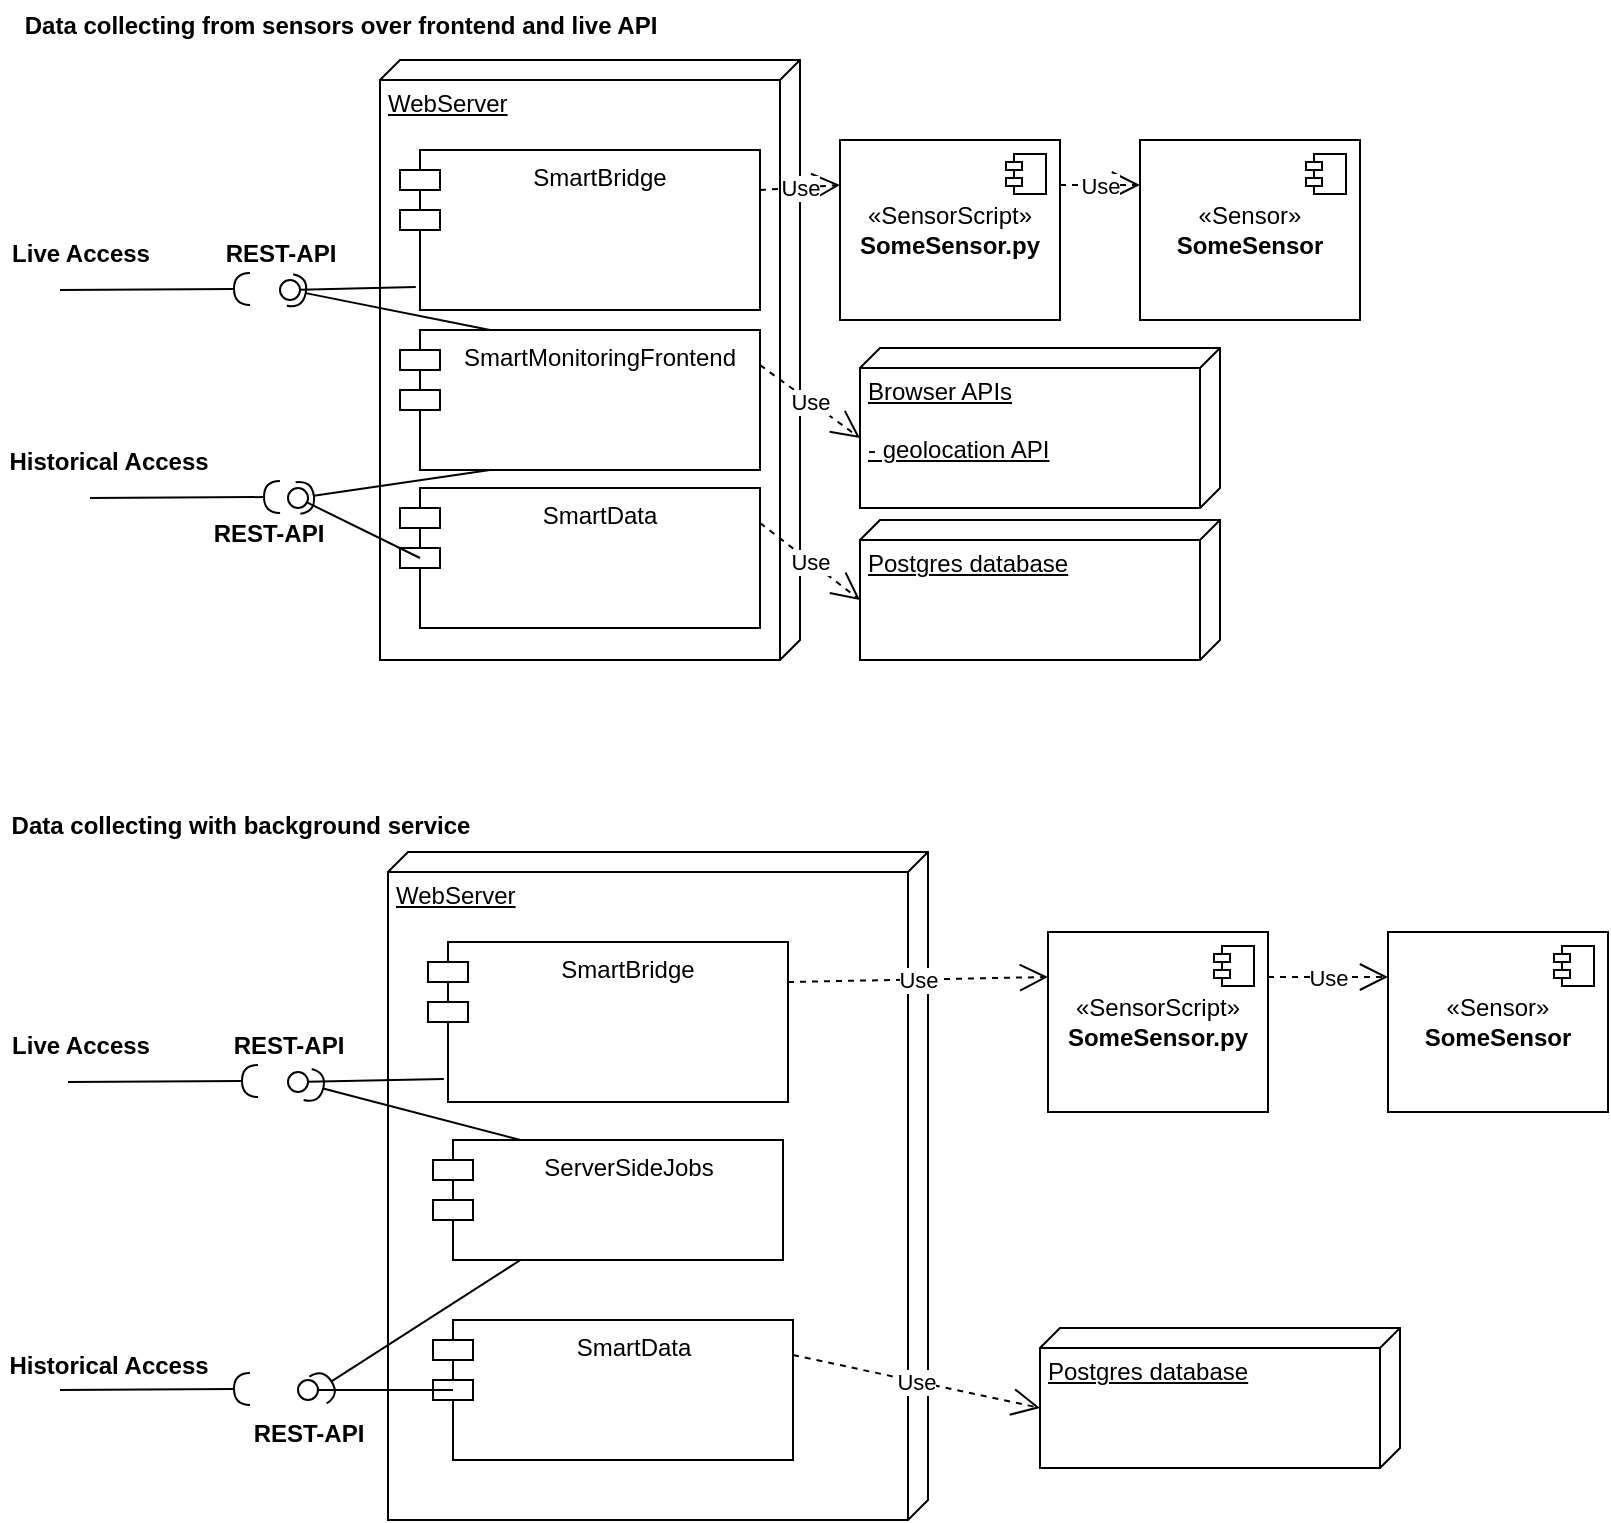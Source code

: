 <mxfile version="21.7.5" type="device">
  <diagram name="Seite-1" id="PgmqdzP3HbmkdX3xIRE-">
    <mxGraphModel dx="1036" dy="614" grid="1" gridSize="10" guides="1" tooltips="1" connect="1" arrows="1" fold="1" page="1" pageScale="1" pageWidth="827" pageHeight="1169" math="0" shadow="0">
      <root>
        <mxCell id="0" />
        <mxCell id="1" parent="0" />
        <mxCell id="LPqlqlBXjNiI8-WdypCB-1" value="«SensorScript»&lt;br&gt;&lt;b&gt;SomeSensor.py&lt;/b&gt;" style="html=1;dropTarget=0;whiteSpace=wrap;" parent="1" vertex="1">
          <mxGeometry x="430" y="80" width="110" height="90" as="geometry" />
        </mxCell>
        <mxCell id="LPqlqlBXjNiI8-WdypCB-2" value="" style="shape=module;jettyWidth=8;jettyHeight=4;" parent="LPqlqlBXjNiI8-WdypCB-1" vertex="1">
          <mxGeometry x="1" width="20" height="20" relative="1" as="geometry">
            <mxPoint x="-27" y="7" as="offset" />
          </mxGeometry>
        </mxCell>
        <mxCell id="LPqlqlBXjNiI8-WdypCB-3" value="WebServer" style="verticalAlign=top;align=left;spacingTop=8;spacingLeft=2;spacingRight=12;shape=cube;size=10;direction=south;fontStyle=4;html=1;whiteSpace=wrap;" parent="1" vertex="1">
          <mxGeometry x="200" y="40" width="210" height="300" as="geometry" />
        </mxCell>
        <mxCell id="LPqlqlBXjNiI8-WdypCB-4" value="SmartMonitoringFrontend" style="shape=module;align=left;spacingLeft=20;align=center;verticalAlign=top;whiteSpace=wrap;html=1;" parent="1" vertex="1">
          <mxGeometry x="210" y="175" width="180" height="70" as="geometry" />
        </mxCell>
        <mxCell id="LPqlqlBXjNiI8-WdypCB-5" value="SmartData" style="shape=module;align=left;spacingLeft=20;align=center;verticalAlign=top;whiteSpace=wrap;html=1;" parent="1" vertex="1">
          <mxGeometry x="210" y="254" width="180" height="70" as="geometry" />
        </mxCell>
        <mxCell id="LPqlqlBXjNiI8-WdypCB-6" value="Postgres database" style="verticalAlign=top;align=left;spacingTop=8;spacingLeft=2;spacingRight=12;shape=cube;size=10;direction=south;fontStyle=4;html=1;whiteSpace=wrap;" parent="1" vertex="1">
          <mxGeometry x="440" y="270" width="180" height="70" as="geometry" />
        </mxCell>
        <mxCell id="LPqlqlBXjNiI8-WdypCB-7" value="SmartBridge" style="shape=module;align=left;spacingLeft=20;align=center;verticalAlign=top;whiteSpace=wrap;html=1;" parent="1" vertex="1">
          <mxGeometry x="210" y="85" width="180" height="80" as="geometry" />
        </mxCell>
        <mxCell id="LPqlqlBXjNiI8-WdypCB-8" value="" style="rounded=0;orthogonalLoop=1;jettySize=auto;html=1;endArrow=none;endFill=0;sketch=0;sourcePerimeterSpacing=0;targetPerimeterSpacing=0;exitX=0.044;exitY=0.857;exitDx=0;exitDy=0;exitPerimeter=0;" parent="1" source="LPqlqlBXjNiI8-WdypCB-7" target="LPqlqlBXjNiI8-WdypCB-10" edge="1">
          <mxGeometry relative="1" as="geometry">
            <mxPoint x="500" y="475" as="sourcePoint" />
          </mxGeometry>
        </mxCell>
        <mxCell id="LPqlqlBXjNiI8-WdypCB-9" value="" style="rounded=0;orthogonalLoop=1;jettySize=auto;html=1;endArrow=halfCircle;endFill=0;entryX=0.5;entryY=0.5;endSize=6;strokeWidth=1;sketch=0;exitX=0.25;exitY=0;exitDx=0;exitDy=0;" parent="1" source="LPqlqlBXjNiI8-WdypCB-4" target="LPqlqlBXjNiI8-WdypCB-10" edge="1">
          <mxGeometry relative="1" as="geometry">
            <mxPoint x="670" y="430" as="sourcePoint" />
          </mxGeometry>
        </mxCell>
        <mxCell id="LPqlqlBXjNiI8-WdypCB-10" value="" style="ellipse;whiteSpace=wrap;html=1;align=center;aspect=fixed;resizable=0;points=[];outlineConnect=0;sketch=0;" parent="1" vertex="1">
          <mxGeometry x="150" y="150" width="10" height="10" as="geometry" />
        </mxCell>
        <mxCell id="LPqlqlBXjNiI8-WdypCB-11" value="«Sensor»&lt;br&gt;&lt;b&gt;SomeSensor&lt;/b&gt;" style="html=1;dropTarget=0;whiteSpace=wrap;" parent="1" vertex="1">
          <mxGeometry x="580" y="80" width="110" height="90" as="geometry" />
        </mxCell>
        <mxCell id="LPqlqlBXjNiI8-WdypCB-12" value="" style="shape=module;jettyWidth=8;jettyHeight=4;" parent="LPqlqlBXjNiI8-WdypCB-11" vertex="1">
          <mxGeometry x="1" width="20" height="20" relative="1" as="geometry">
            <mxPoint x="-27" y="7" as="offset" />
          </mxGeometry>
        </mxCell>
        <mxCell id="LPqlqlBXjNiI8-WdypCB-13" value="Use" style="endArrow=open;endSize=12;dashed=1;html=1;rounded=0;exitX=1;exitY=0.25;exitDx=0;exitDy=0;entryX=0;entryY=0.25;entryDx=0;entryDy=0;" parent="1" source="LPqlqlBXjNiI8-WdypCB-7" target="LPqlqlBXjNiI8-WdypCB-1" edge="1">
          <mxGeometry width="160" relative="1" as="geometry">
            <mxPoint x="330" y="270" as="sourcePoint" />
            <mxPoint x="490" y="270" as="targetPoint" />
          </mxGeometry>
        </mxCell>
        <mxCell id="LPqlqlBXjNiI8-WdypCB-14" value="Use" style="endArrow=open;endSize=12;dashed=1;html=1;rounded=0;exitX=1;exitY=0.25;exitDx=0;exitDy=0;entryX=0;entryY=0.25;entryDx=0;entryDy=0;" parent="1" source="LPqlqlBXjNiI8-WdypCB-1" target="LPqlqlBXjNiI8-WdypCB-11" edge="1">
          <mxGeometry width="160" relative="1" as="geometry">
            <mxPoint x="330" y="270" as="sourcePoint" />
            <mxPoint x="490" y="270" as="targetPoint" />
          </mxGeometry>
        </mxCell>
        <mxCell id="LPqlqlBXjNiI8-WdypCB-18" value="Use" style="endArrow=open;endSize=12;dashed=1;html=1;rounded=0;exitX=1;exitY=0.25;exitDx=0;exitDy=0;entryX=0;entryY=0;entryDx=40;entryDy=180;entryPerimeter=0;" parent="1" source="LPqlqlBXjNiI8-WdypCB-5" target="LPqlqlBXjNiI8-WdypCB-6" edge="1">
          <mxGeometry width="160" relative="1" as="geometry">
            <mxPoint x="330" y="370" as="sourcePoint" />
            <mxPoint x="490" y="370" as="targetPoint" />
          </mxGeometry>
        </mxCell>
        <mxCell id="LPqlqlBXjNiI8-WdypCB-19" value="REST-API" style="text;align=center;fontStyle=1;verticalAlign=middle;spacingLeft=3;spacingRight=3;strokeColor=none;rotatable=0;points=[[0,0.5],[1,0.5]];portConstraint=eastwest;html=1;" parent="1" vertex="1">
          <mxGeometry x="110" y="124" width="80" height="26" as="geometry" />
        </mxCell>
        <mxCell id="LPqlqlBXjNiI8-WdypCB-20" value="REST-API" style="text;align=center;fontStyle=1;verticalAlign=middle;spacingLeft=3;spacingRight=3;strokeColor=none;rotatable=0;points=[[0,0.5],[1,0.5]];portConstraint=eastwest;html=1;" parent="1" vertex="1">
          <mxGeometry x="104" y="264" width="80" height="26" as="geometry" />
        </mxCell>
        <mxCell id="LPqlqlBXjNiI8-WdypCB-21" value="" style="rounded=0;orthogonalLoop=1;jettySize=auto;html=1;endArrow=none;endFill=0;sketch=0;sourcePerimeterSpacing=0;targetPerimeterSpacing=0;exitX=0;exitY=0.5;exitDx=10;exitDy=0;exitPerimeter=0;" parent="1" source="LPqlqlBXjNiI8-WdypCB-5" target="LPqlqlBXjNiI8-WdypCB-23" edge="1">
          <mxGeometry relative="1" as="geometry">
            <mxPoint x="150" y="440" as="sourcePoint" />
          </mxGeometry>
        </mxCell>
        <mxCell id="LPqlqlBXjNiI8-WdypCB-22" value="" style="rounded=0;orthogonalLoop=1;jettySize=auto;html=1;endArrow=halfCircle;endFill=0;entryX=0.5;entryY=0.5;endSize=6;strokeWidth=1;sketch=0;exitX=0.25;exitY=1;exitDx=0;exitDy=0;" parent="1" source="LPqlqlBXjNiI8-WdypCB-4" target="LPqlqlBXjNiI8-WdypCB-23" edge="1">
          <mxGeometry relative="1" as="geometry">
            <mxPoint x="590" y="310" as="sourcePoint" />
          </mxGeometry>
        </mxCell>
        <mxCell id="LPqlqlBXjNiI8-WdypCB-23" value="" style="ellipse;whiteSpace=wrap;html=1;align=center;aspect=fixed;resizable=0;points=[];outlineConnect=0;sketch=0;" parent="1" vertex="1">
          <mxGeometry x="154" y="254" width="10" height="10" as="geometry" />
        </mxCell>
        <mxCell id="LPqlqlBXjNiI8-WdypCB-31" value="" style="rounded=0;orthogonalLoop=1;jettySize=auto;html=1;endArrow=halfCircle;endFill=0;entryX=0.5;entryY=0.5;endSize=6;strokeWidth=1;sketch=0;" parent="1" edge="1">
          <mxGeometry relative="1" as="geometry">
            <mxPoint x="40" y="155" as="sourcePoint" />
            <mxPoint x="135" y="154.5" as="targetPoint" />
          </mxGeometry>
        </mxCell>
        <mxCell id="LPqlqlBXjNiI8-WdypCB-32" value="" style="rounded=0;orthogonalLoop=1;jettySize=auto;html=1;endArrow=halfCircle;endFill=0;entryX=0.5;entryY=0.5;endSize=6;strokeWidth=1;sketch=0;" parent="1" edge="1">
          <mxGeometry relative="1" as="geometry">
            <mxPoint x="55" y="259" as="sourcePoint" />
            <mxPoint x="150" y="258.5" as="targetPoint" />
          </mxGeometry>
        </mxCell>
        <mxCell id="LPqlqlBXjNiI8-WdypCB-33" value="Live Access" style="text;align=center;fontStyle=1;verticalAlign=middle;spacingLeft=3;spacingRight=3;strokeColor=none;rotatable=0;points=[[0,0.5],[1,0.5]];portConstraint=eastwest;html=1;" parent="1" vertex="1">
          <mxGeometry x="10" y="124" width="80" height="26" as="geometry" />
        </mxCell>
        <mxCell id="LPqlqlBXjNiI8-WdypCB-34" value="Historical Access" style="text;align=center;fontStyle=1;verticalAlign=middle;spacingLeft=3;spacingRight=3;strokeColor=none;rotatable=0;points=[[0,0.5],[1,0.5]];portConstraint=eastwest;html=1;" parent="1" vertex="1">
          <mxGeometry x="24" y="228" width="80" height="26" as="geometry" />
        </mxCell>
        <mxCell id="LPqlqlBXjNiI8-WdypCB-35" value="Data collecting from sensors over frontend and live API" style="text;align=center;fontStyle=1;verticalAlign=middle;spacingLeft=3;spacingRight=3;strokeColor=none;rotatable=0;points=[[0,0.5],[1,0.5]];portConstraint=eastwest;html=1;" parent="1" vertex="1">
          <mxGeometry x="140" y="10" width="80" height="26" as="geometry" />
        </mxCell>
        <mxCell id="LPqlqlBXjNiI8-WdypCB-36" value="«SensorScript»&lt;br&gt;&lt;b&gt;SomeSensor.py&lt;/b&gt;" style="html=1;dropTarget=0;whiteSpace=wrap;" parent="1" vertex="1">
          <mxGeometry x="534" y="476" width="110" height="90" as="geometry" />
        </mxCell>
        <mxCell id="LPqlqlBXjNiI8-WdypCB-37" value="" style="shape=module;jettyWidth=8;jettyHeight=4;" parent="LPqlqlBXjNiI8-WdypCB-36" vertex="1">
          <mxGeometry x="1" width="20" height="20" relative="1" as="geometry">
            <mxPoint x="-27" y="7" as="offset" />
          </mxGeometry>
        </mxCell>
        <mxCell id="LPqlqlBXjNiI8-WdypCB-38" value="WebServer" style="verticalAlign=top;align=left;spacingTop=8;spacingLeft=2;spacingRight=12;shape=cube;size=10;direction=south;fontStyle=4;html=1;whiteSpace=wrap;" parent="1" vertex="1">
          <mxGeometry x="204" y="436" width="270" height="334" as="geometry" />
        </mxCell>
        <mxCell id="LPqlqlBXjNiI8-WdypCB-40" value="SmartData" style="shape=module;align=left;spacingLeft=20;align=center;verticalAlign=top;whiteSpace=wrap;html=1;" parent="1" vertex="1">
          <mxGeometry x="226.5" y="670" width="180" height="70" as="geometry" />
        </mxCell>
        <mxCell id="LPqlqlBXjNiI8-WdypCB-41" value="Postgres database" style="verticalAlign=top;align=left;spacingTop=8;spacingLeft=2;spacingRight=12;shape=cube;size=10;direction=south;fontStyle=4;html=1;whiteSpace=wrap;" parent="1" vertex="1">
          <mxGeometry x="530" y="674" width="180" height="70" as="geometry" />
        </mxCell>
        <mxCell id="LPqlqlBXjNiI8-WdypCB-42" value="SmartBridge" style="shape=module;align=left;spacingLeft=20;align=center;verticalAlign=top;whiteSpace=wrap;html=1;" parent="1" vertex="1">
          <mxGeometry x="224" y="481" width="180" height="80" as="geometry" />
        </mxCell>
        <mxCell id="LPqlqlBXjNiI8-WdypCB-43" value="" style="rounded=0;orthogonalLoop=1;jettySize=auto;html=1;endArrow=none;endFill=0;sketch=0;sourcePerimeterSpacing=0;targetPerimeterSpacing=0;exitX=0.044;exitY=0.857;exitDx=0;exitDy=0;exitPerimeter=0;" parent="1" source="LPqlqlBXjNiI8-WdypCB-42" target="LPqlqlBXjNiI8-WdypCB-45" edge="1">
          <mxGeometry relative="1" as="geometry">
            <mxPoint x="504" y="871" as="sourcePoint" />
          </mxGeometry>
        </mxCell>
        <mxCell id="LPqlqlBXjNiI8-WdypCB-45" value="" style="ellipse;whiteSpace=wrap;html=1;align=center;aspect=fixed;resizable=0;points=[];outlineConnect=0;sketch=0;" parent="1" vertex="1">
          <mxGeometry x="154" y="546" width="10" height="10" as="geometry" />
        </mxCell>
        <mxCell id="LPqlqlBXjNiI8-WdypCB-46" value="«Sensor»&lt;br&gt;&lt;b&gt;SomeSensor&lt;/b&gt;" style="html=1;dropTarget=0;whiteSpace=wrap;" parent="1" vertex="1">
          <mxGeometry x="704" y="476" width="110" height="90" as="geometry" />
        </mxCell>
        <mxCell id="LPqlqlBXjNiI8-WdypCB-47" value="" style="shape=module;jettyWidth=8;jettyHeight=4;" parent="LPqlqlBXjNiI8-WdypCB-46" vertex="1">
          <mxGeometry x="1" width="20" height="20" relative="1" as="geometry">
            <mxPoint x="-27" y="7" as="offset" />
          </mxGeometry>
        </mxCell>
        <mxCell id="LPqlqlBXjNiI8-WdypCB-48" value="Use" style="endArrow=open;endSize=12;dashed=1;html=1;rounded=0;exitX=1;exitY=0.25;exitDx=0;exitDy=0;entryX=0;entryY=0.25;entryDx=0;entryDy=0;" parent="1" source="LPqlqlBXjNiI8-WdypCB-42" target="LPqlqlBXjNiI8-WdypCB-36" edge="1">
          <mxGeometry width="160" relative="1" as="geometry">
            <mxPoint x="334" y="666" as="sourcePoint" />
            <mxPoint x="494" y="666" as="targetPoint" />
          </mxGeometry>
        </mxCell>
        <mxCell id="LPqlqlBXjNiI8-WdypCB-49" value="Use" style="endArrow=open;endSize=12;dashed=1;html=1;rounded=0;exitX=1;exitY=0.25;exitDx=0;exitDy=0;entryX=0;entryY=0.25;entryDx=0;entryDy=0;" parent="1" source="LPqlqlBXjNiI8-WdypCB-36" target="LPqlqlBXjNiI8-WdypCB-46" edge="1">
          <mxGeometry width="160" relative="1" as="geometry">
            <mxPoint x="334" y="666" as="sourcePoint" />
            <mxPoint x="494" y="666" as="targetPoint" />
          </mxGeometry>
        </mxCell>
        <mxCell id="LPqlqlBXjNiI8-WdypCB-50" value="Use" style="endArrow=open;endSize=12;dashed=1;html=1;rounded=0;exitX=1;exitY=0.25;exitDx=0;exitDy=0;entryX=0;entryY=0;entryDx=40;entryDy=180;entryPerimeter=0;" parent="1" source="LPqlqlBXjNiI8-WdypCB-40" target="LPqlqlBXjNiI8-WdypCB-41" edge="1">
          <mxGeometry width="160" relative="1" as="geometry">
            <mxPoint x="334" y="766" as="sourcePoint" />
            <mxPoint x="494" y="766" as="targetPoint" />
          </mxGeometry>
        </mxCell>
        <mxCell id="LPqlqlBXjNiI8-WdypCB-51" value="REST-API" style="text;align=center;fontStyle=1;verticalAlign=middle;spacingLeft=3;spacingRight=3;strokeColor=none;rotatable=0;points=[[0,0.5],[1,0.5]];portConstraint=eastwest;html=1;" parent="1" vertex="1">
          <mxGeometry x="114" y="520" width="80" height="26" as="geometry" />
        </mxCell>
        <mxCell id="LPqlqlBXjNiI8-WdypCB-52" value="REST-API" style="text;align=center;fontStyle=1;verticalAlign=middle;spacingLeft=3;spacingRight=3;strokeColor=none;rotatable=0;points=[[0,0.5],[1,0.5]];portConstraint=eastwest;html=1;" parent="1" vertex="1">
          <mxGeometry x="124" y="714" width="80" height="26" as="geometry" />
        </mxCell>
        <mxCell id="LPqlqlBXjNiI8-WdypCB-53" value="" style="rounded=0;orthogonalLoop=1;jettySize=auto;html=1;endArrow=none;endFill=0;sketch=0;sourcePerimeterSpacing=0;targetPerimeterSpacing=0;exitX=0;exitY=0.5;exitDx=10;exitDy=0;exitPerimeter=0;" parent="1" source="LPqlqlBXjNiI8-WdypCB-40" target="LPqlqlBXjNiI8-WdypCB-55" edge="1">
          <mxGeometry relative="1" as="geometry">
            <mxPoint x="154" y="836" as="sourcePoint" />
          </mxGeometry>
        </mxCell>
        <mxCell id="LPqlqlBXjNiI8-WdypCB-55" value="" style="ellipse;whiteSpace=wrap;html=1;align=center;aspect=fixed;resizable=0;points=[];outlineConnect=0;sketch=0;" parent="1" vertex="1">
          <mxGeometry x="159" y="700" width="10" height="10" as="geometry" />
        </mxCell>
        <mxCell id="LPqlqlBXjNiI8-WdypCB-56" value="ServerSideJobs" style="shape=module;align=left;spacingLeft=20;align=center;verticalAlign=top;whiteSpace=wrap;html=1;" parent="1" vertex="1">
          <mxGeometry x="226.5" y="580" width="175" height="60" as="geometry" />
        </mxCell>
        <mxCell id="LPqlqlBXjNiI8-WdypCB-57" value="" style="rounded=0;orthogonalLoop=1;jettySize=auto;html=1;endArrow=halfCircle;endFill=0;endSize=6;strokeWidth=1;sketch=0;exitX=0.25;exitY=0;exitDx=0;exitDy=0;" parent="1" source="LPqlqlBXjNiI8-WdypCB-56" target="LPqlqlBXjNiI8-WdypCB-45" edge="1">
          <mxGeometry relative="1" as="geometry">
            <mxPoint x="614" y="706" as="sourcePoint" />
            <mxPoint x="79" y="681" as="targetPoint" />
          </mxGeometry>
        </mxCell>
        <mxCell id="LPqlqlBXjNiI8-WdypCB-58" value="" style="rounded=0;orthogonalLoop=1;jettySize=auto;html=1;endArrow=halfCircle;endFill=0;entryX=1;entryY=0.5;endSize=6;strokeWidth=1;sketch=0;exitX=0.25;exitY=1;exitDx=0;exitDy=0;entryDx=0;entryDy=0;entryPerimeter=0;" parent="1" source="LPqlqlBXjNiI8-WdypCB-56" target="LPqlqlBXjNiI8-WdypCB-55" edge="1">
          <mxGeometry relative="1" as="geometry">
            <mxPoint x="624" y="716" as="sourcePoint" />
            <mxPoint x="89" y="691" as="targetPoint" />
          </mxGeometry>
        </mxCell>
        <mxCell id="LPqlqlBXjNiI8-WdypCB-59" value="" style="rounded=0;orthogonalLoop=1;jettySize=auto;html=1;endArrow=halfCircle;endFill=0;entryX=0.5;entryY=0.5;endSize=6;strokeWidth=1;sketch=0;" parent="1" edge="1">
          <mxGeometry relative="1" as="geometry">
            <mxPoint x="44" y="551" as="sourcePoint" />
            <mxPoint x="139" y="550.5" as="targetPoint" />
          </mxGeometry>
        </mxCell>
        <mxCell id="LPqlqlBXjNiI8-WdypCB-60" value="" style="rounded=0;orthogonalLoop=1;jettySize=auto;html=1;endArrow=halfCircle;endFill=0;entryX=0.5;entryY=0.5;endSize=6;strokeWidth=1;sketch=0;" parent="1" edge="1">
          <mxGeometry relative="1" as="geometry">
            <mxPoint x="40" y="705" as="sourcePoint" />
            <mxPoint x="135" y="704.5" as="targetPoint" />
          </mxGeometry>
        </mxCell>
        <mxCell id="LPqlqlBXjNiI8-WdypCB-61" value="Live Access" style="text;align=center;fontStyle=1;verticalAlign=middle;spacingLeft=3;spacingRight=3;strokeColor=none;rotatable=0;points=[[0,0.5],[1,0.5]];portConstraint=eastwest;html=1;" parent="1" vertex="1">
          <mxGeometry x="10" y="520" width="80" height="26" as="geometry" />
        </mxCell>
        <mxCell id="LPqlqlBXjNiI8-WdypCB-62" value="Historical Access" style="text;align=center;fontStyle=1;verticalAlign=middle;spacingLeft=3;spacingRight=3;strokeColor=none;rotatable=0;points=[[0,0.5],[1,0.5]];portConstraint=eastwest;html=1;" parent="1" vertex="1">
          <mxGeometry x="24" y="680" width="80" height="26" as="geometry" />
        </mxCell>
        <mxCell id="LPqlqlBXjNiI8-WdypCB-63" value="Data collecting with background service" style="text;align=center;fontStyle=1;verticalAlign=middle;spacingLeft=3;spacingRight=3;strokeColor=none;rotatable=0;points=[[0,0.5],[1,0.5]];portConstraint=eastwest;html=1;" parent="1" vertex="1">
          <mxGeometry x="90" y="410" width="80" height="26" as="geometry" />
        </mxCell>
        <mxCell id="LPqlqlBXjNiI8-WdypCB-64" value="Browser APIs&lt;br&gt;&lt;br&gt;- geolocation API" style="verticalAlign=top;align=left;spacingTop=8;spacingLeft=2;spacingRight=12;shape=cube;size=10;direction=south;fontStyle=4;html=1;whiteSpace=wrap;" parent="1" vertex="1">
          <mxGeometry x="440" y="184" width="180" height="80" as="geometry" />
        </mxCell>
        <mxCell id="LPqlqlBXjNiI8-WdypCB-65" value="Use" style="endArrow=open;endSize=12;dashed=1;html=1;rounded=0;exitX=1;exitY=0.25;exitDx=0;exitDy=0;entryX=0;entryY=0;entryDx=45;entryDy=180;entryPerimeter=0;" parent="1" source="LPqlqlBXjNiI8-WdypCB-4" target="LPqlqlBXjNiI8-WdypCB-64" edge="1">
          <mxGeometry width="160" relative="1" as="geometry">
            <mxPoint x="330" y="360" as="sourcePoint" />
            <mxPoint x="490" y="360" as="targetPoint" />
          </mxGeometry>
        </mxCell>
      </root>
    </mxGraphModel>
  </diagram>
</mxfile>
